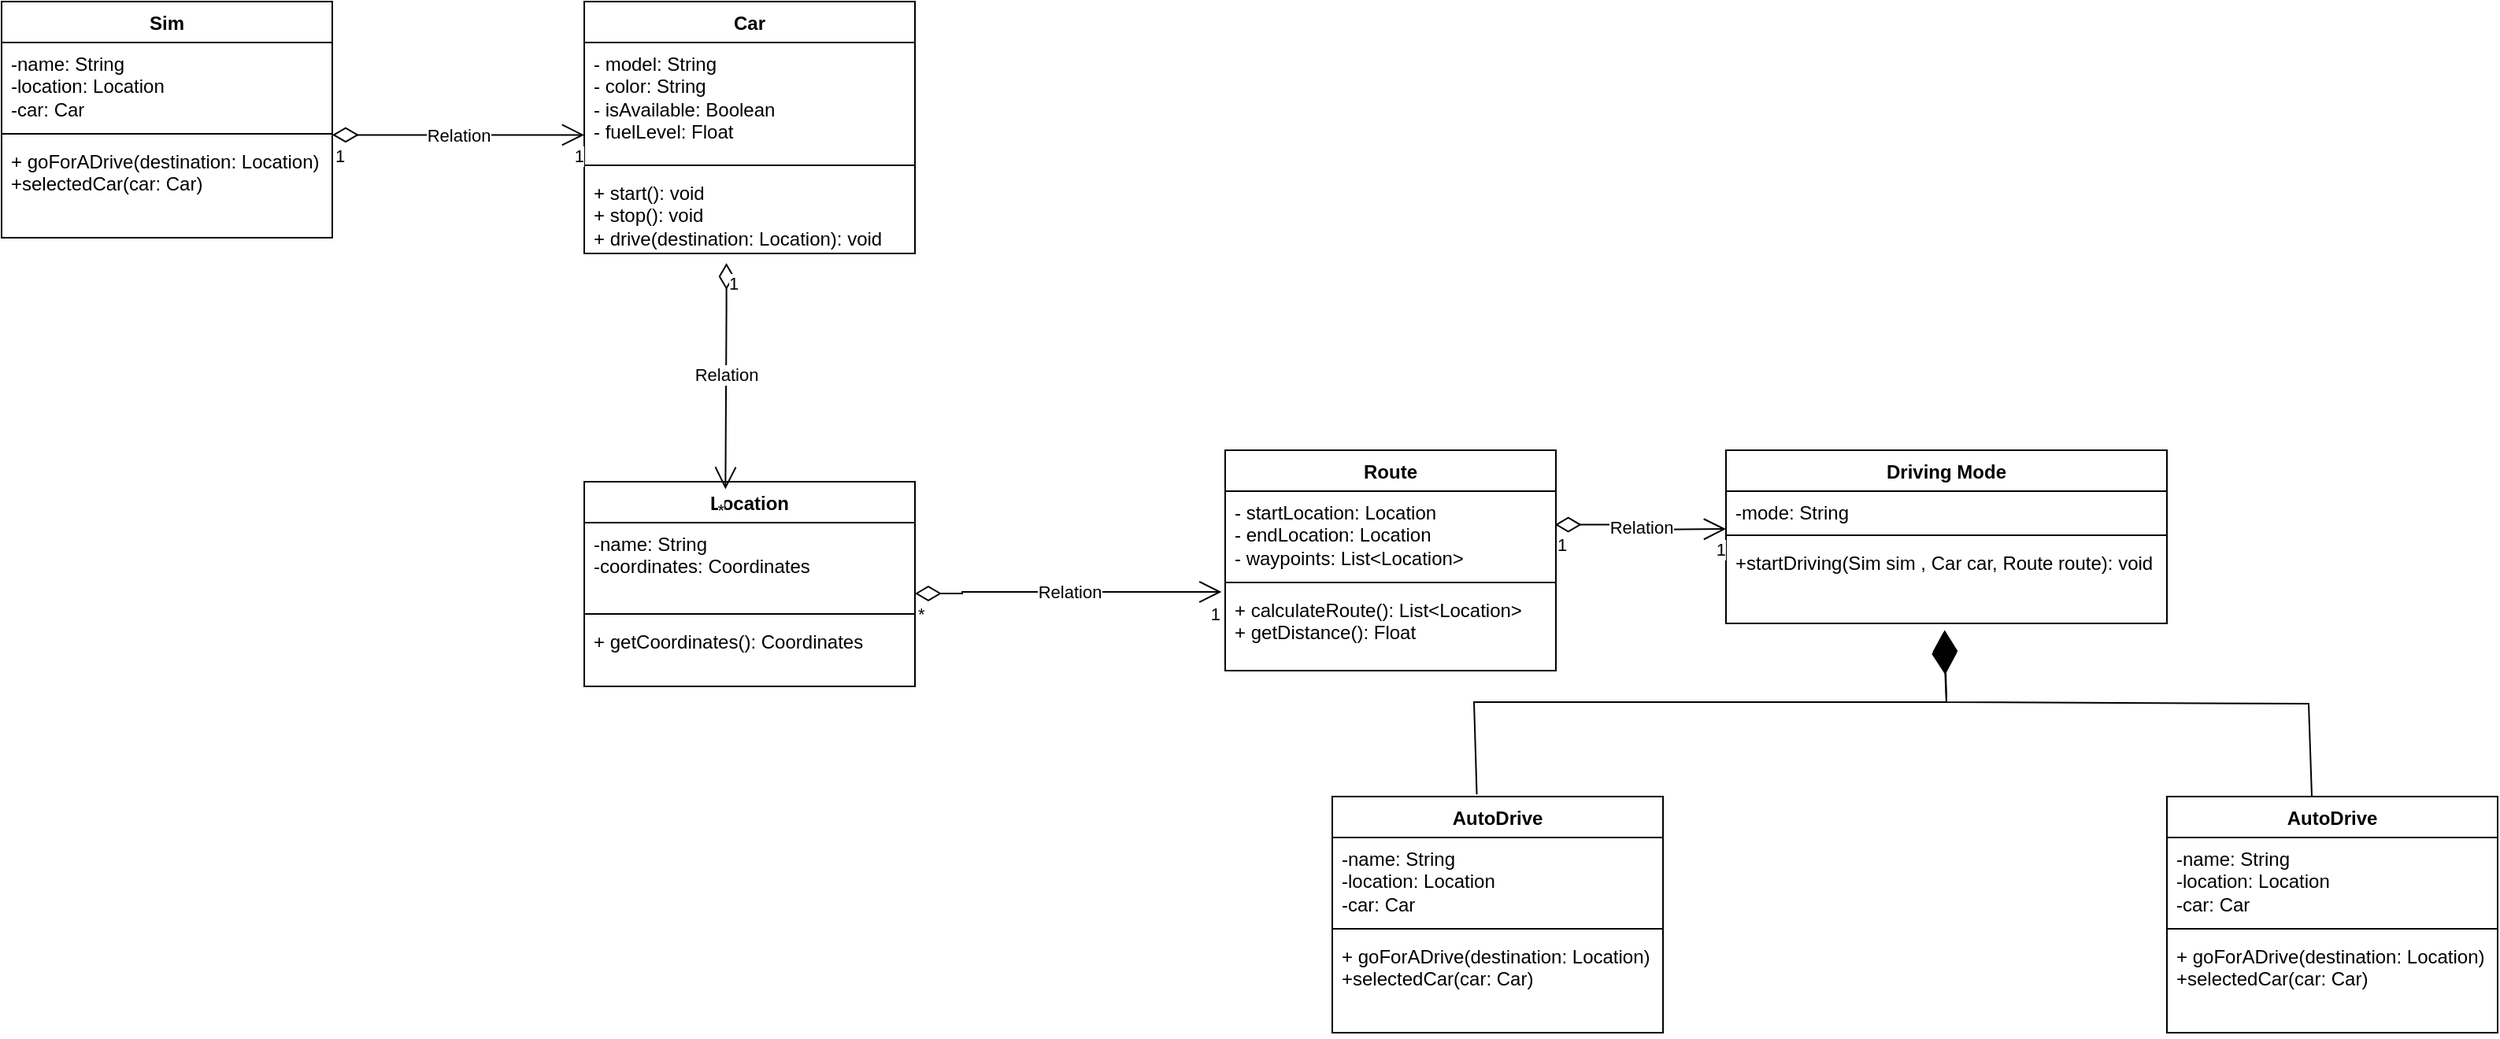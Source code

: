 <mxfile version="24.8.1">
  <diagram name="Page-1" id="FMwh0Kzmrbzqmm0DmHUv">
    <mxGraphModel dx="2580" dy="940" grid="1" gridSize="10" guides="1" tooltips="1" connect="1" arrows="1" fold="1" page="1" pageScale="1" pageWidth="827" pageHeight="1169" math="0" shadow="0">
      <root>
        <mxCell id="0" />
        <mxCell id="1" parent="0" />
        <mxCell id="WVL8FD9VB9Q3fjMfFtZ8-1" value="Sim" style="swimlane;fontStyle=1;align=center;verticalAlign=top;childLayout=stackLayout;horizontal=1;startSize=26;horizontalStack=0;resizeParent=1;resizeParentMax=0;resizeLast=0;collapsible=1;marginBottom=0;whiteSpace=wrap;html=1;" vertex="1" parent="1">
          <mxGeometry x="50" y="435" width="210" height="150" as="geometry" />
        </mxCell>
        <mxCell id="WVL8FD9VB9Q3fjMfFtZ8-2" value="-name: String&lt;div&gt;-location: Location&lt;/div&gt;&lt;div&gt;-car: Car&lt;/div&gt;" style="text;strokeColor=none;fillColor=none;align=left;verticalAlign=top;spacingLeft=4;spacingRight=4;overflow=hidden;rotatable=0;points=[[0,0.5],[1,0.5]];portConstraint=eastwest;whiteSpace=wrap;html=1;" vertex="1" parent="WVL8FD9VB9Q3fjMfFtZ8-1">
          <mxGeometry y="26" width="210" height="54" as="geometry" />
        </mxCell>
        <mxCell id="WVL8FD9VB9Q3fjMfFtZ8-3" value="" style="line;strokeWidth=1;fillColor=none;align=left;verticalAlign=middle;spacingTop=-1;spacingLeft=3;spacingRight=3;rotatable=0;labelPosition=right;points=[];portConstraint=eastwest;strokeColor=inherit;" vertex="1" parent="WVL8FD9VB9Q3fjMfFtZ8-1">
          <mxGeometry y="80" width="210" height="8" as="geometry" />
        </mxCell>
        <mxCell id="WVL8FD9VB9Q3fjMfFtZ8-4" value="+ goForADrive(destination: Location)&lt;div&gt;+selectedCar(car: Car)&lt;/div&gt;" style="text;strokeColor=none;fillColor=none;align=left;verticalAlign=top;spacingLeft=4;spacingRight=4;overflow=hidden;rotatable=0;points=[[0,0.5],[1,0.5]];portConstraint=eastwest;whiteSpace=wrap;html=1;" vertex="1" parent="WVL8FD9VB9Q3fjMfFtZ8-1">
          <mxGeometry y="88" width="210" height="62" as="geometry" />
        </mxCell>
        <mxCell id="WVL8FD9VB9Q3fjMfFtZ8-11" value="Driving Mode" style="swimlane;fontStyle=1;align=center;verticalAlign=top;childLayout=stackLayout;horizontal=1;startSize=26;horizontalStack=0;resizeParent=1;resizeParentMax=0;resizeLast=0;collapsible=1;marginBottom=0;whiteSpace=wrap;html=1;" vertex="1" parent="1">
          <mxGeometry x="1145" y="720" width="280" height="110" as="geometry" />
        </mxCell>
        <mxCell id="WVL8FD9VB9Q3fjMfFtZ8-12" value="-mode: String" style="text;strokeColor=none;fillColor=none;align=left;verticalAlign=top;spacingLeft=4;spacingRight=4;overflow=hidden;rotatable=0;points=[[0,0.5],[1,0.5]];portConstraint=eastwest;whiteSpace=wrap;html=1;" vertex="1" parent="WVL8FD9VB9Q3fjMfFtZ8-11">
          <mxGeometry y="26" width="280" height="24" as="geometry" />
        </mxCell>
        <mxCell id="WVL8FD9VB9Q3fjMfFtZ8-13" value="" style="line;strokeWidth=1;fillColor=none;align=left;verticalAlign=middle;spacingTop=-1;spacingLeft=3;spacingRight=3;rotatable=0;labelPosition=right;points=[];portConstraint=eastwest;strokeColor=inherit;" vertex="1" parent="WVL8FD9VB9Q3fjMfFtZ8-11">
          <mxGeometry y="50" width="280" height="8" as="geometry" />
        </mxCell>
        <mxCell id="WVL8FD9VB9Q3fjMfFtZ8-14" value="+startDriving(Sim sim , Car car, Route route): void" style="text;strokeColor=none;fillColor=none;align=left;verticalAlign=top;spacingLeft=4;spacingRight=4;overflow=hidden;rotatable=0;points=[[0,0.5],[1,0.5]];portConstraint=eastwest;whiteSpace=wrap;html=1;" vertex="1" parent="WVL8FD9VB9Q3fjMfFtZ8-11">
          <mxGeometry y="58" width="280" height="52" as="geometry" />
        </mxCell>
        <mxCell id="WVL8FD9VB9Q3fjMfFtZ8-15" value="AutoDrive" style="swimlane;fontStyle=1;align=center;verticalAlign=top;childLayout=stackLayout;horizontal=1;startSize=26;horizontalStack=0;resizeParent=1;resizeParentMax=0;resizeLast=0;collapsible=1;marginBottom=0;whiteSpace=wrap;html=1;" vertex="1" parent="1">
          <mxGeometry x="895" y="940" width="210" height="150" as="geometry" />
        </mxCell>
        <mxCell id="WVL8FD9VB9Q3fjMfFtZ8-16" value="-name: String&lt;div&gt;-location: Location&lt;/div&gt;&lt;div&gt;-car: Car&lt;/div&gt;" style="text;strokeColor=none;fillColor=none;align=left;verticalAlign=top;spacingLeft=4;spacingRight=4;overflow=hidden;rotatable=0;points=[[0,0.5],[1,0.5]];portConstraint=eastwest;whiteSpace=wrap;html=1;" vertex="1" parent="WVL8FD9VB9Q3fjMfFtZ8-15">
          <mxGeometry y="26" width="210" height="54" as="geometry" />
        </mxCell>
        <mxCell id="WVL8FD9VB9Q3fjMfFtZ8-17" value="" style="line;strokeWidth=1;fillColor=none;align=left;verticalAlign=middle;spacingTop=-1;spacingLeft=3;spacingRight=3;rotatable=0;labelPosition=right;points=[];portConstraint=eastwest;strokeColor=inherit;" vertex="1" parent="WVL8FD9VB9Q3fjMfFtZ8-15">
          <mxGeometry y="80" width="210" height="8" as="geometry" />
        </mxCell>
        <mxCell id="WVL8FD9VB9Q3fjMfFtZ8-18" value="+ goForADrive(destination: Location)&lt;div&gt;+selectedCar(car: Car)&lt;/div&gt;" style="text;strokeColor=none;fillColor=none;align=left;verticalAlign=top;spacingLeft=4;spacingRight=4;overflow=hidden;rotatable=0;points=[[0,0.5],[1,0.5]];portConstraint=eastwest;whiteSpace=wrap;html=1;" vertex="1" parent="WVL8FD9VB9Q3fjMfFtZ8-15">
          <mxGeometry y="88" width="210" height="62" as="geometry" />
        </mxCell>
        <mxCell id="WVL8FD9VB9Q3fjMfFtZ8-22" value="" style="endArrow=diamondThin;endFill=1;endSize=24;html=1;rounded=0;exitX=0.437;exitY=-0.009;exitDx=0;exitDy=0;exitPerimeter=0;entryX=0.496;entryY=1.082;entryDx=0;entryDy=0;entryPerimeter=0;" edge="1" parent="1" source="WVL8FD9VB9Q3fjMfFtZ8-15" target="WVL8FD9VB9Q3fjMfFtZ8-14">
          <mxGeometry width="160" relative="1" as="geometry">
            <mxPoint x="985" y="880" as="sourcePoint" />
            <mxPoint x="1265" y="880" as="targetPoint" />
            <Array as="points">
              <mxPoint x="985" y="880" />
              <mxPoint x="1285" y="880" />
            </Array>
          </mxGeometry>
        </mxCell>
        <mxCell id="WVL8FD9VB9Q3fjMfFtZ8-23" value="AutoDrive" style="swimlane;fontStyle=1;align=center;verticalAlign=top;childLayout=stackLayout;horizontal=1;startSize=26;horizontalStack=0;resizeParent=1;resizeParentMax=0;resizeLast=0;collapsible=1;marginBottom=0;whiteSpace=wrap;html=1;" vertex="1" parent="1">
          <mxGeometry x="1425" y="940" width="210" height="150" as="geometry" />
        </mxCell>
        <mxCell id="WVL8FD9VB9Q3fjMfFtZ8-24" value="-name: String&lt;div&gt;-location: Location&lt;/div&gt;&lt;div&gt;-car: Car&lt;/div&gt;" style="text;strokeColor=none;fillColor=none;align=left;verticalAlign=top;spacingLeft=4;spacingRight=4;overflow=hidden;rotatable=0;points=[[0,0.5],[1,0.5]];portConstraint=eastwest;whiteSpace=wrap;html=1;" vertex="1" parent="WVL8FD9VB9Q3fjMfFtZ8-23">
          <mxGeometry y="26" width="210" height="54" as="geometry" />
        </mxCell>
        <mxCell id="WVL8FD9VB9Q3fjMfFtZ8-25" value="" style="line;strokeWidth=1;fillColor=none;align=left;verticalAlign=middle;spacingTop=-1;spacingLeft=3;spacingRight=3;rotatable=0;labelPosition=right;points=[];portConstraint=eastwest;strokeColor=inherit;" vertex="1" parent="WVL8FD9VB9Q3fjMfFtZ8-23">
          <mxGeometry y="80" width="210" height="8" as="geometry" />
        </mxCell>
        <mxCell id="WVL8FD9VB9Q3fjMfFtZ8-26" value="+ goForADrive(destination: Location)&lt;div&gt;+selectedCar(car: Car)&lt;/div&gt;" style="text;strokeColor=none;fillColor=none;align=left;verticalAlign=top;spacingLeft=4;spacingRight=4;overflow=hidden;rotatable=0;points=[[0,0.5],[1,0.5]];portConstraint=eastwest;whiteSpace=wrap;html=1;" vertex="1" parent="WVL8FD9VB9Q3fjMfFtZ8-23">
          <mxGeometry y="88" width="210" height="62" as="geometry" />
        </mxCell>
        <mxCell id="WVL8FD9VB9Q3fjMfFtZ8-29" value="" style="endArrow=diamondThin;endFill=1;endSize=24;html=1;rounded=0;exitX=0.437;exitY=-0.009;exitDx=0;exitDy=0;exitPerimeter=0;entryX=0.493;entryY=1.109;entryDx=0;entryDy=0;entryPerimeter=0;" edge="1" parent="1" target="WVL8FD9VB9Q3fjMfFtZ8-14">
          <mxGeometry width="160" relative="1" as="geometry">
            <mxPoint x="1517" y="940" as="sourcePoint" />
            <mxPoint x="1815" y="832" as="targetPoint" />
            <Array as="points">
              <mxPoint x="1515" y="881" />
              <mxPoint x="1285" y="880" />
            </Array>
          </mxGeometry>
        </mxCell>
        <mxCell id="WVL8FD9VB9Q3fjMfFtZ8-31" value="Car" style="swimlane;fontStyle=1;align=center;verticalAlign=top;childLayout=stackLayout;horizontal=1;startSize=26;horizontalStack=0;resizeParent=1;resizeParentMax=0;resizeLast=0;collapsible=1;marginBottom=0;whiteSpace=wrap;html=1;" vertex="1" parent="1">
          <mxGeometry x="420" y="435" width="210" height="160" as="geometry" />
        </mxCell>
        <mxCell id="WVL8FD9VB9Q3fjMfFtZ8-32" value="- model: String&amp;nbsp;&lt;div&gt;- color: String&amp;nbsp;&lt;/div&gt;&lt;div&gt;&lt;span style=&quot;background-color: initial;&quot;&gt;- isAvailable: Boolean&lt;/span&gt;&lt;/div&gt;&lt;div&gt;- fuelLevel: Float&lt;/div&gt;" style="text;strokeColor=none;fillColor=none;align=left;verticalAlign=top;spacingLeft=4;spacingRight=4;overflow=hidden;rotatable=0;points=[[0,0.5],[1,0.5]];portConstraint=eastwest;whiteSpace=wrap;html=1;" vertex="1" parent="WVL8FD9VB9Q3fjMfFtZ8-31">
          <mxGeometry y="26" width="210" height="74" as="geometry" />
        </mxCell>
        <mxCell id="WVL8FD9VB9Q3fjMfFtZ8-33" value="" style="line;strokeWidth=1;fillColor=none;align=left;verticalAlign=middle;spacingTop=-1;spacingLeft=3;spacingRight=3;rotatable=0;labelPosition=right;points=[];portConstraint=eastwest;strokeColor=inherit;" vertex="1" parent="WVL8FD9VB9Q3fjMfFtZ8-31">
          <mxGeometry y="100" width="210" height="8" as="geometry" />
        </mxCell>
        <mxCell id="WVL8FD9VB9Q3fjMfFtZ8-34" value="+ start(): void&lt;br&gt;+ stop(): void&lt;br&gt;+ drive(destination: Location): void&amp;nbsp;" style="text;strokeColor=none;fillColor=none;align=left;verticalAlign=top;spacingLeft=4;spacingRight=4;overflow=hidden;rotatable=0;points=[[0,0.5],[1,0.5]];portConstraint=eastwest;whiteSpace=wrap;html=1;" vertex="1" parent="WVL8FD9VB9Q3fjMfFtZ8-31">
          <mxGeometry y="108" width="210" height="52" as="geometry" />
        </mxCell>
        <mxCell id="WVL8FD9VB9Q3fjMfFtZ8-37" value="Relation" style="endArrow=open;html=1;endSize=12;startArrow=diamondThin;startSize=14;startFill=0;edgeStyle=orthogonalEdgeStyle;rounded=0;" edge="1" parent="1">
          <mxGeometry relative="1" as="geometry">
            <mxPoint x="260" y="519.69" as="sourcePoint" />
            <mxPoint x="420" y="519.69" as="targetPoint" />
          </mxGeometry>
        </mxCell>
        <mxCell id="WVL8FD9VB9Q3fjMfFtZ8-38" value="1" style="edgeLabel;resizable=0;html=1;align=left;verticalAlign=top;" connectable="0" vertex="1" parent="WVL8FD9VB9Q3fjMfFtZ8-37">
          <mxGeometry x="-1" relative="1" as="geometry" />
        </mxCell>
        <mxCell id="WVL8FD9VB9Q3fjMfFtZ8-39" value="1" style="edgeLabel;resizable=0;html=1;align=right;verticalAlign=top;" connectable="0" vertex="1" parent="WVL8FD9VB9Q3fjMfFtZ8-37">
          <mxGeometry x="1" relative="1" as="geometry" />
        </mxCell>
        <mxCell id="WVL8FD9VB9Q3fjMfFtZ8-40" value="Location" style="swimlane;fontStyle=1;align=center;verticalAlign=top;childLayout=stackLayout;horizontal=1;startSize=26;horizontalStack=0;resizeParent=1;resizeParentMax=0;resizeLast=0;collapsible=1;marginBottom=0;whiteSpace=wrap;html=1;" vertex="1" parent="1">
          <mxGeometry x="420" y="740" width="210" height="130" as="geometry" />
        </mxCell>
        <mxCell id="WVL8FD9VB9Q3fjMfFtZ8-41" value="-name: String&lt;div&gt;-coordinates: Coordinates&lt;/div&gt;" style="text;strokeColor=none;fillColor=none;align=left;verticalAlign=top;spacingLeft=4;spacingRight=4;overflow=hidden;rotatable=0;points=[[0,0.5],[1,0.5]];portConstraint=eastwest;whiteSpace=wrap;html=1;" vertex="1" parent="WVL8FD9VB9Q3fjMfFtZ8-40">
          <mxGeometry y="26" width="210" height="54" as="geometry" />
        </mxCell>
        <mxCell id="WVL8FD9VB9Q3fjMfFtZ8-42" value="" style="line;strokeWidth=1;fillColor=none;align=left;verticalAlign=middle;spacingTop=-1;spacingLeft=3;spacingRight=3;rotatable=0;labelPosition=right;points=[];portConstraint=eastwest;strokeColor=inherit;" vertex="1" parent="WVL8FD9VB9Q3fjMfFtZ8-40">
          <mxGeometry y="80" width="210" height="8" as="geometry" />
        </mxCell>
        <mxCell id="WVL8FD9VB9Q3fjMfFtZ8-43" value="+ getCoordinates(): Coordinates" style="text;strokeColor=none;fillColor=none;align=left;verticalAlign=top;spacingLeft=4;spacingRight=4;overflow=hidden;rotatable=0;points=[[0,0.5],[1,0.5]];portConstraint=eastwest;whiteSpace=wrap;html=1;" vertex="1" parent="WVL8FD9VB9Q3fjMfFtZ8-40">
          <mxGeometry y="88" width="210" height="42" as="geometry" />
        </mxCell>
        <mxCell id="WVL8FD9VB9Q3fjMfFtZ8-44" value="Relation" style="endArrow=open;html=1;endSize=12;startArrow=diamondThin;startSize=14;startFill=0;edgeStyle=orthogonalEdgeStyle;rounded=0;exitX=0.43;exitY=1.117;exitDx=0;exitDy=0;exitPerimeter=0;entryX=0.427;entryY=0.037;entryDx=0;entryDy=0;entryPerimeter=0;" edge="1" parent="1" source="WVL8FD9VB9Q3fjMfFtZ8-34" target="WVL8FD9VB9Q3fjMfFtZ8-40">
          <mxGeometry relative="1" as="geometry">
            <mxPoint x="510" y="630" as="sourcePoint" />
            <mxPoint x="780" y="690" as="targetPoint" />
            <Array as="points">
              <mxPoint x="510" y="630" />
              <mxPoint x="510" y="630" />
            </Array>
          </mxGeometry>
        </mxCell>
        <mxCell id="WVL8FD9VB9Q3fjMfFtZ8-45" value="1" style="edgeLabel;resizable=0;html=1;align=left;verticalAlign=top;" connectable="0" vertex="1" parent="WVL8FD9VB9Q3fjMfFtZ8-44">
          <mxGeometry x="-1" relative="1" as="geometry" />
        </mxCell>
        <mxCell id="WVL8FD9VB9Q3fjMfFtZ8-46" value="*" style="edgeLabel;resizable=0;html=1;align=right;verticalAlign=top;" connectable="0" vertex="1" parent="WVL8FD9VB9Q3fjMfFtZ8-44">
          <mxGeometry x="1" relative="1" as="geometry" />
        </mxCell>
        <mxCell id="WVL8FD9VB9Q3fjMfFtZ8-53" value="Route" style="swimlane;fontStyle=1;align=center;verticalAlign=top;childLayout=stackLayout;horizontal=1;startSize=26;horizontalStack=0;resizeParent=1;resizeParentMax=0;resizeLast=0;collapsible=1;marginBottom=0;whiteSpace=wrap;html=1;" vertex="1" parent="1">
          <mxGeometry x="827" y="720" width="210" height="140" as="geometry" />
        </mxCell>
        <mxCell id="WVL8FD9VB9Q3fjMfFtZ8-54" value="- startLocation: Location&amp;nbsp;&lt;div&gt;- endLocation: Location&amp;nbsp;&lt;/div&gt;&lt;div&gt;- waypoints: List&amp;lt;Location&amp;gt;&lt;/div&gt;" style="text;strokeColor=none;fillColor=none;align=left;verticalAlign=top;spacingLeft=4;spacingRight=4;overflow=hidden;rotatable=0;points=[[0,0.5],[1,0.5]];portConstraint=eastwest;whiteSpace=wrap;html=1;" vertex="1" parent="WVL8FD9VB9Q3fjMfFtZ8-53">
          <mxGeometry y="26" width="210" height="54" as="geometry" />
        </mxCell>
        <mxCell id="WVL8FD9VB9Q3fjMfFtZ8-55" value="" style="line;strokeWidth=1;fillColor=none;align=left;verticalAlign=middle;spacingTop=-1;spacingLeft=3;spacingRight=3;rotatable=0;labelPosition=right;points=[];portConstraint=eastwest;strokeColor=inherit;" vertex="1" parent="WVL8FD9VB9Q3fjMfFtZ8-53">
          <mxGeometry y="80" width="210" height="8" as="geometry" />
        </mxCell>
        <mxCell id="WVL8FD9VB9Q3fjMfFtZ8-56" value="+ calculateRoute(): List&amp;lt;Location&amp;gt;&amp;nbsp;&lt;div&gt;+ getDistance(): Float&amp;nbsp; &amp;nbsp;&lt;/div&gt;" style="text;strokeColor=none;fillColor=none;align=left;verticalAlign=top;spacingLeft=4;spacingRight=4;overflow=hidden;rotatable=0;points=[[0,0.5],[1,0.5]];portConstraint=eastwest;whiteSpace=wrap;html=1;" vertex="1" parent="WVL8FD9VB9Q3fjMfFtZ8-53">
          <mxGeometry y="88" width="210" height="52" as="geometry" />
        </mxCell>
        <mxCell id="WVL8FD9VB9Q3fjMfFtZ8-57" value="Relation" style="endArrow=open;html=1;endSize=12;startArrow=diamondThin;startSize=14;startFill=0;edgeStyle=orthogonalEdgeStyle;rounded=0;entryX=-0.011;entryY=0.057;entryDx=0;entryDy=0;entryPerimeter=0;" edge="1" parent="1" target="WVL8FD9VB9Q3fjMfFtZ8-56">
          <mxGeometry relative="1" as="geometry">
            <mxPoint x="630" y="811" as="sourcePoint" />
            <mxPoint x="790" y="803.89" as="targetPoint" />
            <Array as="points">
              <mxPoint x="660" y="811" />
              <mxPoint x="825" y="810" />
            </Array>
          </mxGeometry>
        </mxCell>
        <mxCell id="WVL8FD9VB9Q3fjMfFtZ8-58" value="*" style="edgeLabel;resizable=0;html=1;align=left;verticalAlign=top;" connectable="0" vertex="1" parent="WVL8FD9VB9Q3fjMfFtZ8-57">
          <mxGeometry x="-1" relative="1" as="geometry" />
        </mxCell>
        <mxCell id="WVL8FD9VB9Q3fjMfFtZ8-59" value="1" style="edgeLabel;resizable=0;html=1;align=right;verticalAlign=top;" connectable="0" vertex="1" parent="WVL8FD9VB9Q3fjMfFtZ8-57">
          <mxGeometry x="1" relative="1" as="geometry" />
        </mxCell>
        <mxCell id="WVL8FD9VB9Q3fjMfFtZ8-66" value="Relation" style="endArrow=open;html=1;endSize=12;startArrow=diamondThin;startSize=14;startFill=0;edgeStyle=orthogonalEdgeStyle;rounded=0;exitX=0.997;exitY=0.394;exitDx=0;exitDy=0;exitPerimeter=0;" edge="1" parent="1" source="WVL8FD9VB9Q3fjMfFtZ8-54">
          <mxGeometry relative="1" as="geometry">
            <mxPoint x="985" y="770" as="sourcePoint" />
            <mxPoint x="1145" y="770" as="targetPoint" />
          </mxGeometry>
        </mxCell>
        <mxCell id="WVL8FD9VB9Q3fjMfFtZ8-67" value="1" style="edgeLabel;resizable=0;html=1;align=left;verticalAlign=top;" connectable="0" vertex="1" parent="WVL8FD9VB9Q3fjMfFtZ8-66">
          <mxGeometry x="-1" relative="1" as="geometry" />
        </mxCell>
        <mxCell id="WVL8FD9VB9Q3fjMfFtZ8-68" value="1" style="edgeLabel;resizable=0;html=1;align=right;verticalAlign=top;" connectable="0" vertex="1" parent="WVL8FD9VB9Q3fjMfFtZ8-66">
          <mxGeometry x="1" relative="1" as="geometry" />
        </mxCell>
      </root>
    </mxGraphModel>
  </diagram>
</mxfile>

